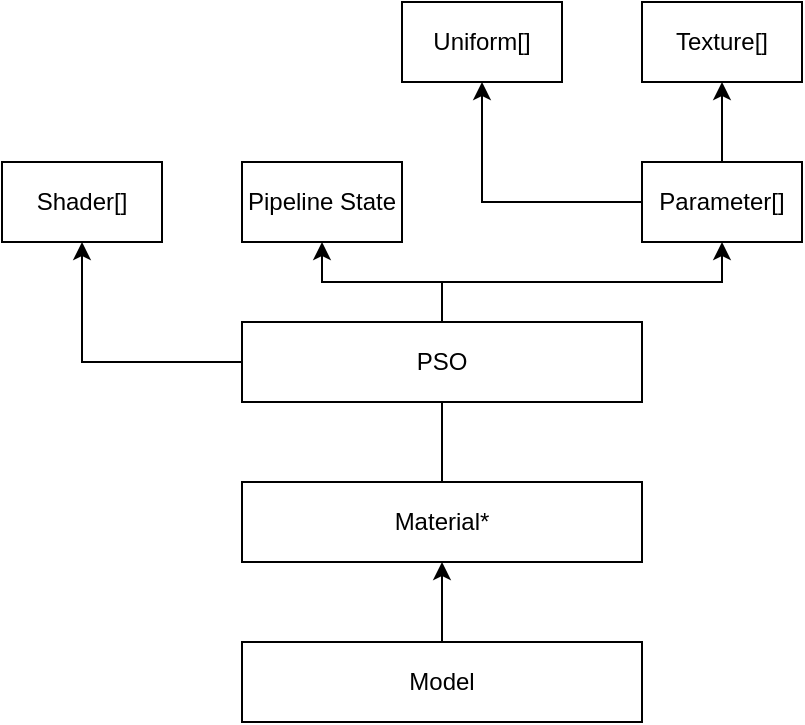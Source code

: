 <mxfile version="25.0.2">
  <diagram id="3vgVPp-fo0A6wKIM-l-j" name="Page-1">
    <mxGraphModel dx="989" dy="582" grid="1" gridSize="10" guides="1" tooltips="1" connect="1" arrows="1" fold="1" page="1" pageScale="1" pageWidth="4681" pageHeight="3300" math="0" shadow="0">
      <root>
        <mxCell id="0" />
        <mxCell id="1" parent="0" />
        <mxCell id="1EH9K0UM5rNc1_3nXPrM-5" style="edgeStyle=orthogonalEdgeStyle;rounded=0;orthogonalLoop=1;jettySize=auto;html=1;exitX=0.5;exitY=0;exitDx=0;exitDy=0;" edge="1" parent="1" source="1EH9K0UM5rNc1_3nXPrM-1">
          <mxGeometry relative="1" as="geometry">
            <mxPoint x="420" y="560" as="targetPoint" />
          </mxGeometry>
        </mxCell>
        <mxCell id="1EH9K0UM5rNc1_3nXPrM-1" value="Material*" style="rounded=0;whiteSpace=wrap;html=1;" vertex="1" parent="1">
          <mxGeometry x="320" y="640" width="200" height="40" as="geometry" />
        </mxCell>
        <mxCell id="1EH9K0UM5rNc1_3nXPrM-4" style="edgeStyle=orthogonalEdgeStyle;rounded=0;orthogonalLoop=1;jettySize=auto;html=1;entryX=0.5;entryY=1;entryDx=0;entryDy=0;" edge="1" parent="1" source="1EH9K0UM5rNc1_3nXPrM-3" target="1EH9K0UM5rNc1_3nXPrM-1">
          <mxGeometry relative="1" as="geometry" />
        </mxCell>
        <mxCell id="1EH9K0UM5rNc1_3nXPrM-3" value="Model" style="rounded=0;whiteSpace=wrap;html=1;" vertex="1" parent="1">
          <mxGeometry x="320" y="720" width="200" height="40" as="geometry" />
        </mxCell>
        <mxCell id="1EH9K0UM5rNc1_3nXPrM-9" style="edgeStyle=orthogonalEdgeStyle;rounded=0;orthogonalLoop=1;jettySize=auto;html=1;entryX=0.5;entryY=1;entryDx=0;entryDy=0;" edge="1" parent="1" source="1EH9K0UM5rNc1_3nXPrM-6" target="1EH9K0UM5rNc1_3nXPrM-7">
          <mxGeometry relative="1" as="geometry" />
        </mxCell>
        <mxCell id="1EH9K0UM5rNc1_3nXPrM-10" style="edgeStyle=orthogonalEdgeStyle;rounded=0;orthogonalLoop=1;jettySize=auto;html=1;entryX=0.5;entryY=1;entryDx=0;entryDy=0;" edge="1" parent="1" source="1EH9K0UM5rNc1_3nXPrM-6" target="1EH9K0UM5rNc1_3nXPrM-8">
          <mxGeometry relative="1" as="geometry" />
        </mxCell>
        <mxCell id="1EH9K0UM5rNc1_3nXPrM-18" style="edgeStyle=orthogonalEdgeStyle;rounded=0;orthogonalLoop=1;jettySize=auto;html=1;entryX=0.5;entryY=1;entryDx=0;entryDy=0;" edge="1" parent="1" source="1EH9K0UM5rNc1_3nXPrM-6" target="1EH9K0UM5rNc1_3nXPrM-17">
          <mxGeometry relative="1" as="geometry" />
        </mxCell>
        <mxCell id="1EH9K0UM5rNc1_3nXPrM-6" value="PSO" style="rounded=0;whiteSpace=wrap;html=1;" vertex="1" parent="1">
          <mxGeometry x="320" y="560" width="200" height="40" as="geometry" />
        </mxCell>
        <mxCell id="1EH9K0UM5rNc1_3nXPrM-7" value="Pipeline State" style="rounded=0;whiteSpace=wrap;html=1;" vertex="1" parent="1">
          <mxGeometry x="320" y="480" width="80" height="40" as="geometry" />
        </mxCell>
        <mxCell id="1EH9K0UM5rNc1_3nXPrM-14" style="edgeStyle=orthogonalEdgeStyle;rounded=0;orthogonalLoop=1;jettySize=auto;html=1;entryX=0.5;entryY=1;entryDx=0;entryDy=0;" edge="1" parent="1" source="1EH9K0UM5rNc1_3nXPrM-8" target="1EH9K0UM5rNc1_3nXPrM-13">
          <mxGeometry relative="1" as="geometry" />
        </mxCell>
        <mxCell id="1EH9K0UM5rNc1_3nXPrM-16" style="edgeStyle=orthogonalEdgeStyle;rounded=0;orthogonalLoop=1;jettySize=auto;html=1;entryX=0.5;entryY=1;entryDx=0;entryDy=0;" edge="1" parent="1" source="1EH9K0UM5rNc1_3nXPrM-8" target="1EH9K0UM5rNc1_3nXPrM-15">
          <mxGeometry relative="1" as="geometry" />
        </mxCell>
        <mxCell id="1EH9K0UM5rNc1_3nXPrM-8" value="Parameter[]" style="rounded=0;whiteSpace=wrap;html=1;" vertex="1" parent="1">
          <mxGeometry x="520" y="480" width="80" height="40" as="geometry" />
        </mxCell>
        <mxCell id="1EH9K0UM5rNc1_3nXPrM-13" value="Texture[]" style="rounded=0;whiteSpace=wrap;html=1;" vertex="1" parent="1">
          <mxGeometry x="520" y="400" width="80" height="40" as="geometry" />
        </mxCell>
        <mxCell id="1EH9K0UM5rNc1_3nXPrM-15" value="Uniform[]" style="rounded=0;whiteSpace=wrap;html=1;" vertex="1" parent="1">
          <mxGeometry x="400" y="400" width="80" height="40" as="geometry" />
        </mxCell>
        <mxCell id="1EH9K0UM5rNc1_3nXPrM-17" value="Shader[]" style="rounded=0;whiteSpace=wrap;html=1;" vertex="1" parent="1">
          <mxGeometry x="200" y="480" width="80" height="40" as="geometry" />
        </mxCell>
      </root>
    </mxGraphModel>
  </diagram>
</mxfile>
